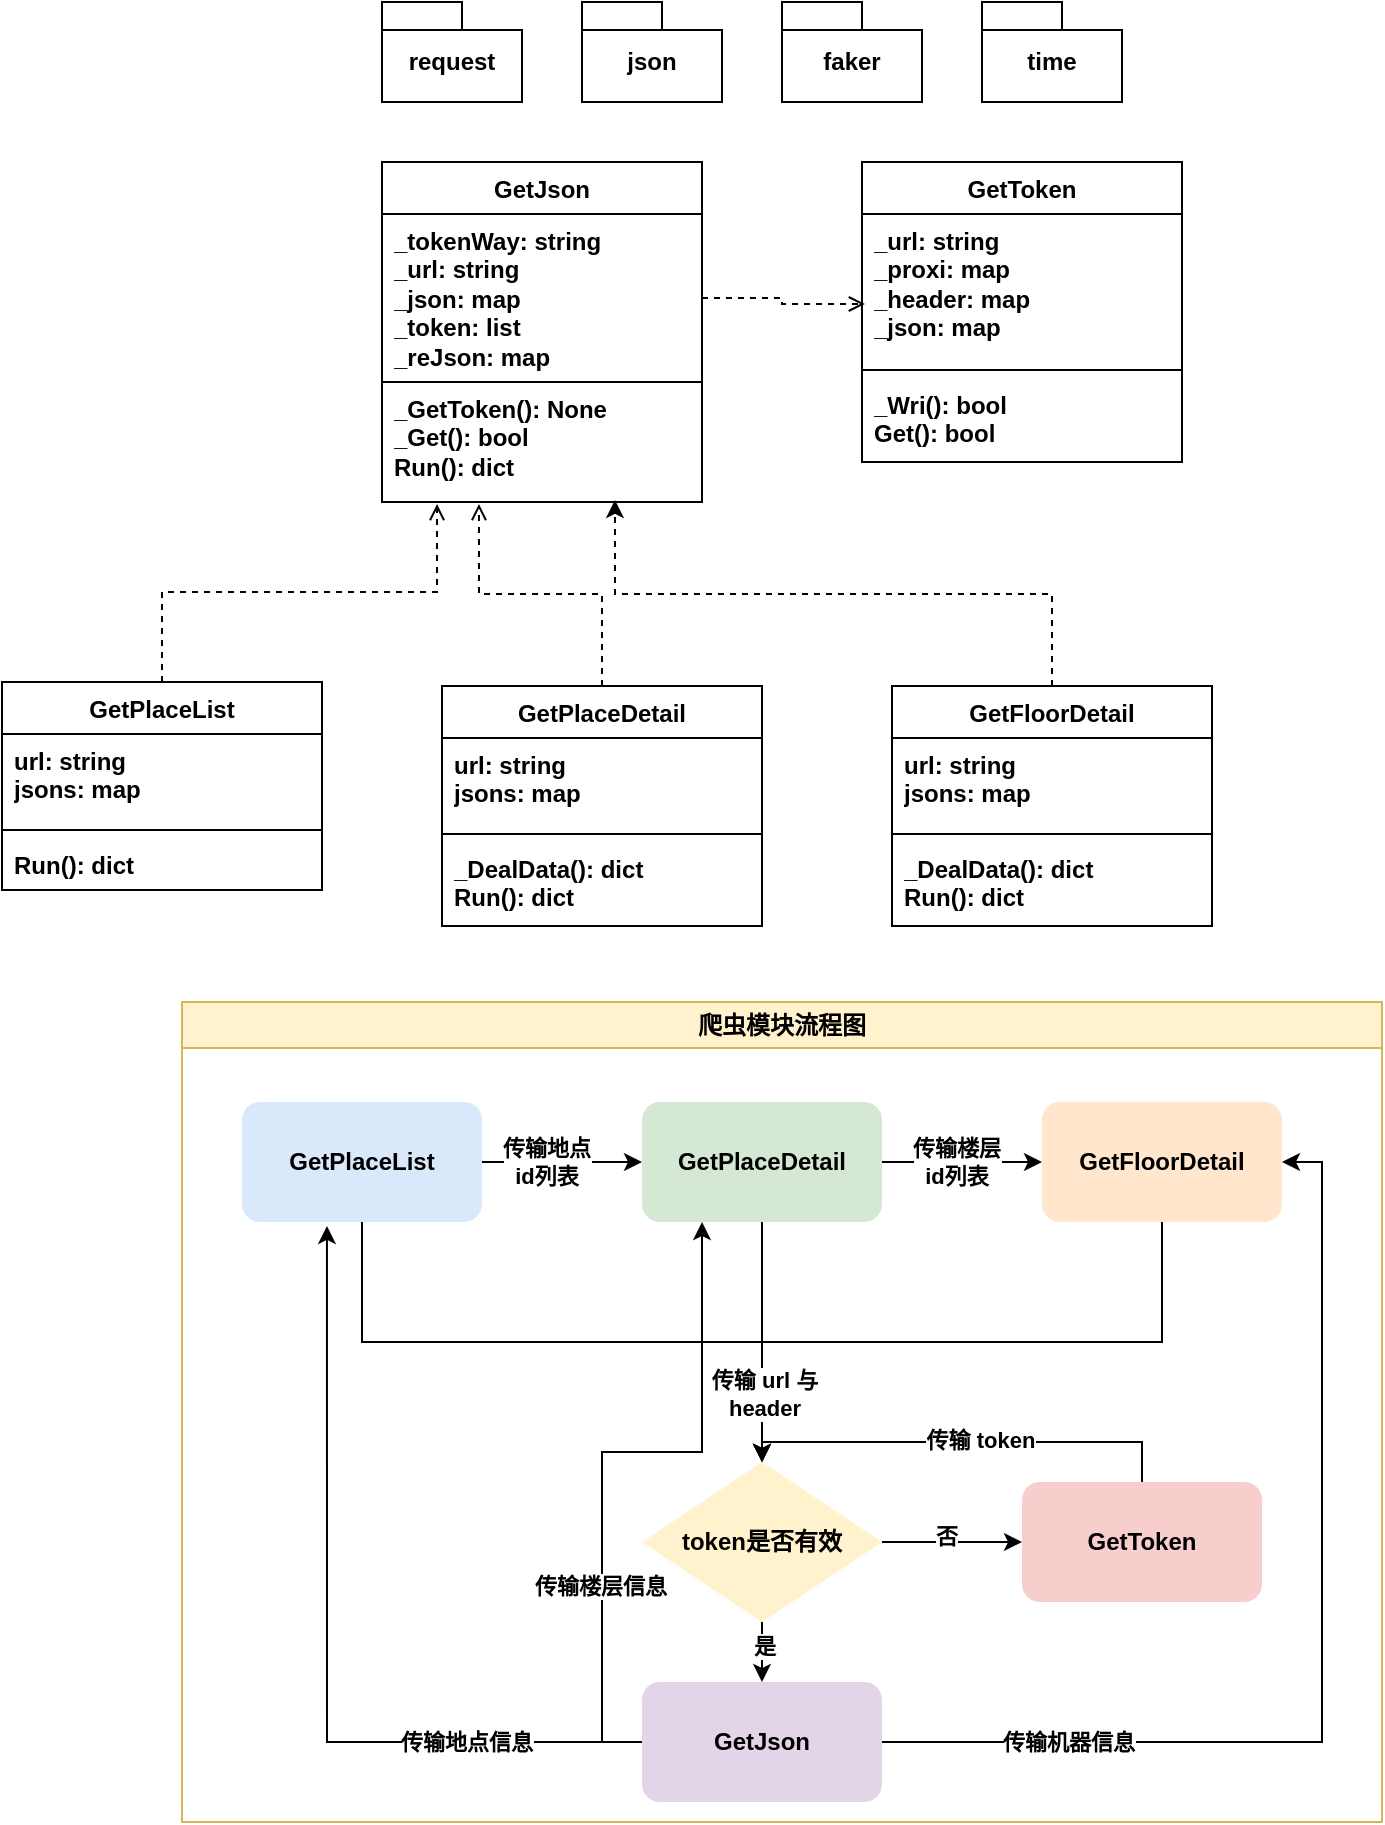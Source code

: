 <mxfile version="21.6.1" type="device">
  <diagram id="C5RBs43oDa-KdzZeNtuy" name="Page-1">
    <mxGraphModel dx="266" dy="757" grid="1" gridSize="10" guides="1" tooltips="1" connect="1" arrows="1" fold="1" page="1" pageScale="1" pageWidth="827" pageHeight="1169" math="0" shadow="0">
      <root>
        <mxCell id="WIyWlLk6GJQsqaUBKTNV-0" />
        <mxCell id="WIyWlLk6GJQsqaUBKTNV-1" parent="WIyWlLk6GJQsqaUBKTNV-0" />
        <mxCell id="aL73Mdj266lsGvpXiwKX-4" value="GetToken" style="swimlane;fontStyle=1;align=center;verticalAlign=top;childLayout=stackLayout;horizontal=1;startSize=26;horizontalStack=0;resizeParent=1;resizeParentMax=0;resizeLast=0;collapsible=1;marginBottom=0;whiteSpace=wrap;html=1;" vertex="1" parent="WIyWlLk6GJQsqaUBKTNV-1">
          <mxGeometry x="510" y="280" width="160" height="150" as="geometry" />
        </mxCell>
        <mxCell id="aL73Mdj266lsGvpXiwKX-5" value="_url: string&lt;br&gt;_proxi: map&lt;br&gt;_header: map&lt;br&gt;_json: map" style="text;strokeColor=none;fillColor=none;align=left;verticalAlign=top;spacingLeft=4;spacingRight=4;overflow=hidden;rotatable=0;points=[[0,0.5],[1,0.5]];portConstraint=eastwest;whiteSpace=wrap;html=1;fontStyle=1" vertex="1" parent="aL73Mdj266lsGvpXiwKX-4">
          <mxGeometry y="26" width="160" height="74" as="geometry" />
        </mxCell>
        <mxCell id="aL73Mdj266lsGvpXiwKX-6" value="" style="line;strokeWidth=1;fillColor=none;align=left;verticalAlign=middle;spacingTop=-1;spacingLeft=3;spacingRight=3;rotatable=0;labelPosition=right;points=[];portConstraint=eastwest;strokeColor=inherit;fontStyle=1" vertex="1" parent="aL73Mdj266lsGvpXiwKX-4">
          <mxGeometry y="100" width="160" height="8" as="geometry" />
        </mxCell>
        <mxCell id="aL73Mdj266lsGvpXiwKX-7" value="_Wri(): bool&lt;br&gt;Get(): bool" style="text;strokeColor=none;fillColor=none;align=left;verticalAlign=top;spacingLeft=4;spacingRight=4;overflow=hidden;rotatable=0;points=[[0,0.5],[1,0.5]];portConstraint=eastwest;whiteSpace=wrap;html=1;fontStyle=1" vertex="1" parent="aL73Mdj266lsGvpXiwKX-4">
          <mxGeometry y="108" width="160" height="42" as="geometry" />
        </mxCell>
        <mxCell id="aL73Mdj266lsGvpXiwKX-8" value="json" style="shape=folder;fontStyle=1;spacingTop=10;tabWidth=40;tabHeight=14;tabPosition=left;html=1;whiteSpace=wrap;" vertex="1" parent="WIyWlLk6GJQsqaUBKTNV-1">
          <mxGeometry x="370" y="200" width="70" height="50" as="geometry" />
        </mxCell>
        <mxCell id="aL73Mdj266lsGvpXiwKX-9" value="request" style="shape=folder;fontStyle=1;spacingTop=10;tabWidth=40;tabHeight=14;tabPosition=left;html=1;whiteSpace=wrap;" vertex="1" parent="WIyWlLk6GJQsqaUBKTNV-1">
          <mxGeometry x="270" y="200" width="70" height="50" as="geometry" />
        </mxCell>
        <mxCell id="aL73Mdj266lsGvpXiwKX-10" value="faker" style="shape=folder;fontStyle=1;spacingTop=10;tabWidth=40;tabHeight=14;tabPosition=left;html=1;whiteSpace=wrap;" vertex="1" parent="WIyWlLk6GJQsqaUBKTNV-1">
          <mxGeometry x="470" y="200" width="70" height="50" as="geometry" />
        </mxCell>
        <mxCell id="aL73Mdj266lsGvpXiwKX-11" value="time" style="shape=folder;fontStyle=1;spacingTop=10;tabWidth=40;tabHeight=14;tabPosition=left;html=1;whiteSpace=wrap;" vertex="1" parent="WIyWlLk6GJQsqaUBKTNV-1">
          <mxGeometry x="570" y="200" width="70" height="50" as="geometry" />
        </mxCell>
        <mxCell id="aL73Mdj266lsGvpXiwKX-12" value="GetJson" style="swimlane;fontStyle=1;align=center;verticalAlign=top;childLayout=stackLayout;horizontal=1;startSize=26;horizontalStack=0;resizeParent=1;resizeParentMax=0;resizeLast=0;collapsible=1;marginBottom=0;whiteSpace=wrap;html=1;" vertex="1" parent="WIyWlLk6GJQsqaUBKTNV-1">
          <mxGeometry x="270" y="280" width="160" height="110" as="geometry" />
        </mxCell>
        <mxCell id="aL73Mdj266lsGvpXiwKX-13" value="_tokenWay: string&lt;br&gt;_url: string&lt;br&gt;_json: map&lt;br&gt;_token: list&lt;br&gt;_reJson: map" style="text;strokeColor=none;fillColor=none;align=left;verticalAlign=top;spacingLeft=4;spacingRight=4;overflow=hidden;rotatable=0;points=[[0,0.5],[1,0.5]];portConstraint=eastwest;whiteSpace=wrap;html=1;fontStyle=1" vertex="1" parent="aL73Mdj266lsGvpXiwKX-12">
          <mxGeometry y="26" width="160" height="84" as="geometry" />
        </mxCell>
        <mxCell id="aL73Mdj266lsGvpXiwKX-19" value="_GetToken(): None&lt;br&gt;_Get(): bool&lt;br&gt;Run(): dict" style="text;strokeColor=default;fillColor=none;align=left;verticalAlign=top;spacingLeft=4;spacingRight=4;overflow=hidden;rotatable=0;points=[[0,0.5],[1,0.5]];portConstraint=eastwest;whiteSpace=wrap;html=1;fontStyle=1" vertex="1" parent="WIyWlLk6GJQsqaUBKTNV-1">
          <mxGeometry x="270" y="390" width="160" height="60" as="geometry" />
        </mxCell>
        <mxCell id="aL73Mdj266lsGvpXiwKX-23" style="edgeStyle=orthogonalEdgeStyle;rounded=0;orthogonalLoop=1;jettySize=auto;html=1;exitX=1;exitY=0.5;exitDx=0;exitDy=0;entryX=0.009;entryY=0.608;entryDx=0;entryDy=0;entryPerimeter=0;dashed=1;endArrow=open;endFill=0;" edge="1" parent="WIyWlLk6GJQsqaUBKTNV-1" source="aL73Mdj266lsGvpXiwKX-13" target="aL73Mdj266lsGvpXiwKX-5">
          <mxGeometry relative="1" as="geometry" />
        </mxCell>
        <mxCell id="aL73Mdj266lsGvpXiwKX-35" style="edgeStyle=orthogonalEdgeStyle;rounded=0;orthogonalLoop=1;jettySize=auto;html=1;exitX=0.5;exitY=0;exitDx=0;exitDy=0;entryX=0.172;entryY=1.017;entryDx=0;entryDy=0;entryPerimeter=0;dashed=1;endArrow=open;endFill=0;" edge="1" parent="WIyWlLk6GJQsqaUBKTNV-1" source="aL73Mdj266lsGvpXiwKX-24" target="aL73Mdj266lsGvpXiwKX-19">
          <mxGeometry relative="1" as="geometry" />
        </mxCell>
        <mxCell id="aL73Mdj266lsGvpXiwKX-24" value="GetPlaceList" style="swimlane;fontStyle=1;align=center;verticalAlign=top;childLayout=stackLayout;horizontal=1;startSize=26;horizontalStack=0;resizeParent=1;resizeParentMax=0;resizeLast=0;collapsible=1;marginBottom=0;whiteSpace=wrap;html=1;" vertex="1" parent="WIyWlLk6GJQsqaUBKTNV-1">
          <mxGeometry x="80" y="540" width="160" height="104" as="geometry" />
        </mxCell>
        <mxCell id="aL73Mdj266lsGvpXiwKX-25" value="url: string&lt;br&gt;jsons: map" style="text;strokeColor=none;fillColor=none;align=left;verticalAlign=top;spacingLeft=4;spacingRight=4;overflow=hidden;rotatable=0;points=[[0,0.5],[1,0.5]];portConstraint=eastwest;whiteSpace=wrap;html=1;fontStyle=1" vertex="1" parent="aL73Mdj266lsGvpXiwKX-24">
          <mxGeometry y="26" width="160" height="44" as="geometry" />
        </mxCell>
        <mxCell id="aL73Mdj266lsGvpXiwKX-26" value="" style="line;strokeWidth=1;fillColor=none;align=left;verticalAlign=middle;spacingTop=-1;spacingLeft=3;spacingRight=3;rotatable=0;labelPosition=right;points=[];portConstraint=eastwest;strokeColor=inherit;fontStyle=1" vertex="1" parent="aL73Mdj266lsGvpXiwKX-24">
          <mxGeometry y="70" width="160" height="8" as="geometry" />
        </mxCell>
        <mxCell id="aL73Mdj266lsGvpXiwKX-27" value="Run(): dict" style="text;strokeColor=none;fillColor=none;align=left;verticalAlign=top;spacingLeft=4;spacingRight=4;overflow=hidden;rotatable=0;points=[[0,0.5],[1,0.5]];portConstraint=eastwest;whiteSpace=wrap;html=1;fontStyle=1" vertex="1" parent="aL73Mdj266lsGvpXiwKX-24">
          <mxGeometry y="78" width="160" height="26" as="geometry" />
        </mxCell>
        <mxCell id="aL73Mdj266lsGvpXiwKX-36" style="edgeStyle=orthogonalEdgeStyle;rounded=0;orthogonalLoop=1;jettySize=auto;html=1;exitX=0.5;exitY=0;exitDx=0;exitDy=0;entryX=0.303;entryY=1.017;entryDx=0;entryDy=0;entryPerimeter=0;endArrow=open;endFill=0;dashed=1;" edge="1" parent="WIyWlLk6GJQsqaUBKTNV-1" source="aL73Mdj266lsGvpXiwKX-29" target="aL73Mdj266lsGvpXiwKX-19">
          <mxGeometry relative="1" as="geometry">
            <Array as="points">
              <mxPoint x="380" y="496" />
              <mxPoint x="318" y="496" />
            </Array>
          </mxGeometry>
        </mxCell>
        <mxCell id="aL73Mdj266lsGvpXiwKX-29" value="GetPlaceDetail" style="swimlane;fontStyle=1;align=center;verticalAlign=top;childLayout=stackLayout;horizontal=1;startSize=26;horizontalStack=0;resizeParent=1;resizeParentMax=0;resizeLast=0;collapsible=1;marginBottom=0;whiteSpace=wrap;html=1;" vertex="1" parent="WIyWlLk6GJQsqaUBKTNV-1">
          <mxGeometry x="300" y="542" width="160" height="120" as="geometry" />
        </mxCell>
        <mxCell id="aL73Mdj266lsGvpXiwKX-30" value="url: string&lt;br&gt;jsons: map" style="text;strokeColor=none;fillColor=none;align=left;verticalAlign=top;spacingLeft=4;spacingRight=4;overflow=hidden;rotatable=0;points=[[0,0.5],[1,0.5]];portConstraint=eastwest;whiteSpace=wrap;html=1;fontStyle=1" vertex="1" parent="aL73Mdj266lsGvpXiwKX-29">
          <mxGeometry y="26" width="160" height="44" as="geometry" />
        </mxCell>
        <mxCell id="aL73Mdj266lsGvpXiwKX-31" value="" style="line;strokeWidth=1;fillColor=none;align=left;verticalAlign=middle;spacingTop=-1;spacingLeft=3;spacingRight=3;rotatable=0;labelPosition=right;points=[];portConstraint=eastwest;strokeColor=inherit;fontStyle=1" vertex="1" parent="aL73Mdj266lsGvpXiwKX-29">
          <mxGeometry y="70" width="160" height="8" as="geometry" />
        </mxCell>
        <mxCell id="aL73Mdj266lsGvpXiwKX-32" value="_DealData(): dict&lt;br&gt;Run(): dict" style="text;strokeColor=none;fillColor=none;align=left;verticalAlign=top;spacingLeft=4;spacingRight=4;overflow=hidden;rotatable=0;points=[[0,0.5],[1,0.5]];portConstraint=eastwest;whiteSpace=wrap;html=1;fontStyle=1" vertex="1" parent="aL73Mdj266lsGvpXiwKX-29">
          <mxGeometry y="78" width="160" height="42" as="geometry" />
        </mxCell>
        <mxCell id="aL73Mdj266lsGvpXiwKX-42" style="edgeStyle=orthogonalEdgeStyle;rounded=0;orthogonalLoop=1;jettySize=auto;html=1;exitX=0.5;exitY=0;exitDx=0;exitDy=0;entryX=0.728;entryY=0.983;entryDx=0;entryDy=0;entryPerimeter=0;dashed=1;" edge="1" parent="WIyWlLk6GJQsqaUBKTNV-1" source="aL73Mdj266lsGvpXiwKX-37" target="aL73Mdj266lsGvpXiwKX-19">
          <mxGeometry relative="1" as="geometry" />
        </mxCell>
        <mxCell id="aL73Mdj266lsGvpXiwKX-37" value="GetFloorDetail" style="swimlane;fontStyle=1;align=center;verticalAlign=top;childLayout=stackLayout;horizontal=1;startSize=26;horizontalStack=0;resizeParent=1;resizeParentMax=0;resizeLast=0;collapsible=1;marginBottom=0;whiteSpace=wrap;html=1;" vertex="1" parent="WIyWlLk6GJQsqaUBKTNV-1">
          <mxGeometry x="525" y="542" width="160" height="120" as="geometry" />
        </mxCell>
        <mxCell id="aL73Mdj266lsGvpXiwKX-38" value="url: string&lt;br&gt;jsons: map" style="text;strokeColor=none;fillColor=none;align=left;verticalAlign=top;spacingLeft=4;spacingRight=4;overflow=hidden;rotatable=0;points=[[0,0.5],[1,0.5]];portConstraint=eastwest;whiteSpace=wrap;html=1;fontStyle=1" vertex="1" parent="aL73Mdj266lsGvpXiwKX-37">
          <mxGeometry y="26" width="160" height="44" as="geometry" />
        </mxCell>
        <mxCell id="aL73Mdj266lsGvpXiwKX-39" value="" style="line;strokeWidth=1;fillColor=none;align=left;verticalAlign=middle;spacingTop=-1;spacingLeft=3;spacingRight=3;rotatable=0;labelPosition=right;points=[];portConstraint=eastwest;strokeColor=inherit;fontStyle=1" vertex="1" parent="aL73Mdj266lsGvpXiwKX-37">
          <mxGeometry y="70" width="160" height="8" as="geometry" />
        </mxCell>
        <mxCell id="aL73Mdj266lsGvpXiwKX-40" value="_DealData(): dict&lt;br&gt;Run(): dict" style="text;strokeColor=none;fillColor=none;align=left;verticalAlign=top;spacingLeft=4;spacingRight=4;overflow=hidden;rotatable=0;points=[[0,0.5],[1,0.5]];portConstraint=eastwest;whiteSpace=wrap;html=1;fontStyle=1" vertex="1" parent="aL73Mdj266lsGvpXiwKX-37">
          <mxGeometry y="78" width="160" height="42" as="geometry" />
        </mxCell>
        <mxCell id="aL73Mdj266lsGvpXiwKX-43" value="爬虫模块流程图" style="swimlane;whiteSpace=wrap;html=1;fillColor=#fff2cc;strokeColor=#d6b656;fontStyle=1" vertex="1" parent="WIyWlLk6GJQsqaUBKTNV-1">
          <mxGeometry x="170" y="700" width="600" height="410" as="geometry">
            <mxRectangle x="450" y="790" width="140" height="30" as="alternateBounds" />
          </mxGeometry>
        </mxCell>
        <mxCell id="aL73Mdj266lsGvpXiwKX-50" style="edgeStyle=orthogonalEdgeStyle;rounded=0;orthogonalLoop=1;jettySize=auto;html=1;exitX=1;exitY=0.5;exitDx=0;exitDy=0;entryX=0;entryY=0.5;entryDx=0;entryDy=0;fontStyle=1" edge="1" parent="aL73Mdj266lsGvpXiwKX-43" source="aL73Mdj266lsGvpXiwKX-44" target="aL73Mdj266lsGvpXiwKX-45">
          <mxGeometry relative="1" as="geometry" />
        </mxCell>
        <mxCell id="aL73Mdj266lsGvpXiwKX-56" value="传输地点&lt;br&gt;id列表" style="edgeLabel;html=1;align=center;verticalAlign=middle;resizable=0;points=[];fontStyle=1" vertex="1" connectable="0" parent="aL73Mdj266lsGvpXiwKX-50">
          <mxGeometry x="-0.2" relative="1" as="geometry">
            <mxPoint as="offset" />
          </mxGeometry>
        </mxCell>
        <mxCell id="aL73Mdj266lsGvpXiwKX-52" style="edgeStyle=orthogonalEdgeStyle;rounded=0;orthogonalLoop=1;jettySize=auto;html=1;exitX=0.5;exitY=1;exitDx=0;exitDy=0;entryX=0.5;entryY=0;entryDx=0;entryDy=0;fontStyle=1" edge="1" parent="aL73Mdj266lsGvpXiwKX-43" source="aL73Mdj266lsGvpXiwKX-44" target="aL73Mdj266lsGvpXiwKX-49">
          <mxGeometry relative="1" as="geometry" />
        </mxCell>
        <mxCell id="aL73Mdj266lsGvpXiwKX-44" value="GetPlaceList" style="rounded=1;whiteSpace=wrap;html=1;fillColor=#dae8fc;strokeColor=none;fontStyle=1" vertex="1" parent="aL73Mdj266lsGvpXiwKX-43">
          <mxGeometry x="30" y="50" width="120" height="60" as="geometry" />
        </mxCell>
        <mxCell id="aL73Mdj266lsGvpXiwKX-53" style="edgeStyle=orthogonalEdgeStyle;rounded=0;orthogonalLoop=1;jettySize=auto;html=1;exitX=0.5;exitY=1;exitDx=0;exitDy=0;entryX=0.5;entryY=0;entryDx=0;entryDy=0;fontStyle=1" edge="1" parent="aL73Mdj266lsGvpXiwKX-43" source="aL73Mdj266lsGvpXiwKX-45" target="aL73Mdj266lsGvpXiwKX-49">
          <mxGeometry relative="1" as="geometry" />
        </mxCell>
        <mxCell id="aL73Mdj266lsGvpXiwKX-63" style="edgeStyle=orthogonalEdgeStyle;rounded=0;orthogonalLoop=1;jettySize=auto;html=1;exitX=1;exitY=0.5;exitDx=0;exitDy=0;entryX=0;entryY=0.5;entryDx=0;entryDy=0;fontStyle=1" edge="1" parent="aL73Mdj266lsGvpXiwKX-43" source="aL73Mdj266lsGvpXiwKX-45" target="aL73Mdj266lsGvpXiwKX-46">
          <mxGeometry relative="1" as="geometry" />
        </mxCell>
        <mxCell id="aL73Mdj266lsGvpXiwKX-64" value="传输楼层&lt;br&gt;id列表" style="edgeLabel;html=1;align=center;verticalAlign=middle;resizable=0;points=[];fontStyle=1" vertex="1" connectable="0" parent="aL73Mdj266lsGvpXiwKX-63">
          <mxGeometry x="-0.075" relative="1" as="geometry">
            <mxPoint as="offset" />
          </mxGeometry>
        </mxCell>
        <mxCell id="aL73Mdj266lsGvpXiwKX-45" value="GetPlaceDetail" style="rounded=1;whiteSpace=wrap;html=1;fontStyle=1;fillColor=#d5e8d4;strokeColor=none;" vertex="1" parent="aL73Mdj266lsGvpXiwKX-43">
          <mxGeometry x="230" y="50" width="120" height="60" as="geometry" />
        </mxCell>
        <mxCell id="aL73Mdj266lsGvpXiwKX-55" style="edgeStyle=orthogonalEdgeStyle;rounded=0;orthogonalLoop=1;jettySize=auto;html=1;exitX=0.5;exitY=1;exitDx=0;exitDy=0;entryX=0.5;entryY=0;entryDx=0;entryDy=0;fontStyle=1" edge="1" parent="aL73Mdj266lsGvpXiwKX-43" source="aL73Mdj266lsGvpXiwKX-46" target="aL73Mdj266lsGvpXiwKX-49">
          <mxGeometry relative="1" as="geometry" />
        </mxCell>
        <mxCell id="aL73Mdj266lsGvpXiwKX-66" value="传输 url 与&lt;br&gt;header" style="edgeLabel;html=1;align=center;verticalAlign=middle;resizable=0;points=[];fontStyle=1" vertex="1" connectable="0" parent="aL73Mdj266lsGvpXiwKX-55">
          <mxGeometry x="0.787" y="1" relative="1" as="geometry">
            <mxPoint as="offset" />
          </mxGeometry>
        </mxCell>
        <mxCell id="aL73Mdj266lsGvpXiwKX-46" value="GetFloorDetail" style="rounded=1;whiteSpace=wrap;html=1;fontStyle=1;fillColor=#ffe6cc;strokeColor=none;" vertex="1" parent="aL73Mdj266lsGvpXiwKX-43">
          <mxGeometry x="430" y="50" width="120" height="60" as="geometry" />
        </mxCell>
        <mxCell id="aL73Mdj266lsGvpXiwKX-69" style="edgeStyle=orthogonalEdgeStyle;rounded=0;orthogonalLoop=1;jettySize=auto;html=1;exitX=0.5;exitY=0;exitDx=0;exitDy=0;entryX=0.5;entryY=0;entryDx=0;entryDy=0;fontStyle=1" edge="1" parent="aL73Mdj266lsGvpXiwKX-43" source="aL73Mdj266lsGvpXiwKX-48" target="aL73Mdj266lsGvpXiwKX-49">
          <mxGeometry relative="1" as="geometry" />
        </mxCell>
        <mxCell id="aL73Mdj266lsGvpXiwKX-70" value="传输 token" style="edgeLabel;html=1;align=center;verticalAlign=middle;resizable=0;points=[];fontStyle=1" vertex="1" connectable="0" parent="aL73Mdj266lsGvpXiwKX-69">
          <mxGeometry x="-0.082" y="-1" relative="1" as="geometry">
            <mxPoint as="offset" />
          </mxGeometry>
        </mxCell>
        <mxCell id="aL73Mdj266lsGvpXiwKX-48" value="GetToken" style="rounded=1;whiteSpace=wrap;html=1;fontStyle=1;fillColor=#f8cecc;strokeColor=none;" vertex="1" parent="aL73Mdj266lsGvpXiwKX-43">
          <mxGeometry x="420" y="240" width="120" height="60" as="geometry" />
        </mxCell>
        <mxCell id="aL73Mdj266lsGvpXiwKX-67" style="edgeStyle=orthogonalEdgeStyle;rounded=0;orthogonalLoop=1;jettySize=auto;html=1;exitX=1;exitY=0.5;exitDx=0;exitDy=0;entryX=0;entryY=0.5;entryDx=0;entryDy=0;fontStyle=1" edge="1" parent="aL73Mdj266lsGvpXiwKX-43" source="aL73Mdj266lsGvpXiwKX-49" target="aL73Mdj266lsGvpXiwKX-48">
          <mxGeometry relative="1" as="geometry" />
        </mxCell>
        <mxCell id="aL73Mdj266lsGvpXiwKX-68" value="否" style="edgeLabel;html=1;align=center;verticalAlign=middle;resizable=0;points=[];fontStyle=1" vertex="1" connectable="0" parent="aL73Mdj266lsGvpXiwKX-67">
          <mxGeometry x="-0.086" y="3" relative="1" as="geometry">
            <mxPoint as="offset" />
          </mxGeometry>
        </mxCell>
        <mxCell id="aL73Mdj266lsGvpXiwKX-73" style="edgeStyle=orthogonalEdgeStyle;rounded=0;orthogonalLoop=1;jettySize=auto;html=1;exitX=0.5;exitY=1;exitDx=0;exitDy=0;entryX=0.5;entryY=0;entryDx=0;entryDy=0;fontStyle=1" edge="1" parent="aL73Mdj266lsGvpXiwKX-43" source="aL73Mdj266lsGvpXiwKX-49" target="aL73Mdj266lsGvpXiwKX-72">
          <mxGeometry relative="1" as="geometry" />
        </mxCell>
        <mxCell id="aL73Mdj266lsGvpXiwKX-74" value="是" style="edgeLabel;html=1;align=center;verticalAlign=middle;resizable=0;points=[];fontStyle=1" vertex="1" connectable="0" parent="aL73Mdj266lsGvpXiwKX-73">
          <mxGeometry x="-0.2" y="1" relative="1" as="geometry">
            <mxPoint as="offset" />
          </mxGeometry>
        </mxCell>
        <mxCell id="aL73Mdj266lsGvpXiwKX-49" value="token是否有效" style="rhombus;whiteSpace=wrap;html=1;fontStyle=1;fillColor=#fff2cc;strokeColor=none;" vertex="1" parent="aL73Mdj266lsGvpXiwKX-43">
          <mxGeometry x="230" y="230" width="120" height="80" as="geometry" />
        </mxCell>
        <mxCell id="aL73Mdj266lsGvpXiwKX-75" style="edgeStyle=orthogonalEdgeStyle;rounded=0;orthogonalLoop=1;jettySize=auto;html=1;exitX=0;exitY=0.5;exitDx=0;exitDy=0;entryX=0.354;entryY=1.033;entryDx=0;entryDy=0;entryPerimeter=0;fontStyle=1" edge="1" parent="aL73Mdj266lsGvpXiwKX-43" source="aL73Mdj266lsGvpXiwKX-72" target="aL73Mdj266lsGvpXiwKX-44">
          <mxGeometry relative="1" as="geometry" />
        </mxCell>
        <mxCell id="aL73Mdj266lsGvpXiwKX-80" value="传输地点信息" style="edgeLabel;html=1;align=center;verticalAlign=middle;resizable=0;points=[];fontStyle=1" vertex="1" connectable="0" parent="aL73Mdj266lsGvpXiwKX-75">
          <mxGeometry x="-0.576" relative="1" as="geometry">
            <mxPoint as="offset" />
          </mxGeometry>
        </mxCell>
        <mxCell id="aL73Mdj266lsGvpXiwKX-76" style="edgeStyle=orthogonalEdgeStyle;rounded=0;orthogonalLoop=1;jettySize=auto;html=1;exitX=0;exitY=0.5;exitDx=0;exitDy=0;entryX=0.25;entryY=1;entryDx=0;entryDy=0;fontStyle=1" edge="1" parent="aL73Mdj266lsGvpXiwKX-43" source="aL73Mdj266lsGvpXiwKX-72" target="aL73Mdj266lsGvpXiwKX-45">
          <mxGeometry relative="1" as="geometry" />
        </mxCell>
        <mxCell id="aL73Mdj266lsGvpXiwKX-79" value="传输楼层信息" style="edgeLabel;html=1;align=center;verticalAlign=middle;resizable=0;points=[];fontStyle=1" vertex="1" connectable="0" parent="aL73Mdj266lsGvpXiwKX-76">
          <mxGeometry x="-0.406" y="1" relative="1" as="geometry">
            <mxPoint as="offset" />
          </mxGeometry>
        </mxCell>
        <mxCell id="aL73Mdj266lsGvpXiwKX-77" style="edgeStyle=orthogonalEdgeStyle;rounded=0;orthogonalLoop=1;jettySize=auto;html=1;exitX=1;exitY=0.5;exitDx=0;exitDy=0;entryX=1;entryY=0.5;entryDx=0;entryDy=0;fontStyle=1" edge="1" parent="aL73Mdj266lsGvpXiwKX-43" source="aL73Mdj266lsGvpXiwKX-72" target="aL73Mdj266lsGvpXiwKX-46">
          <mxGeometry relative="1" as="geometry" />
        </mxCell>
        <mxCell id="aL73Mdj266lsGvpXiwKX-78" value="传输机器信息" style="edgeLabel;html=1;align=center;verticalAlign=middle;resizable=0;points=[];fontStyle=1" vertex="1" connectable="0" parent="aL73Mdj266lsGvpXiwKX-77">
          <mxGeometry x="-0.649" relative="1" as="geometry">
            <mxPoint as="offset" />
          </mxGeometry>
        </mxCell>
        <mxCell id="aL73Mdj266lsGvpXiwKX-72" value="GetJson" style="rounded=1;whiteSpace=wrap;html=1;fontStyle=1;fillColor=#e1d5e7;strokeColor=none;" vertex="1" parent="aL73Mdj266lsGvpXiwKX-43">
          <mxGeometry x="230" y="340" width="120" height="60" as="geometry" />
        </mxCell>
      </root>
    </mxGraphModel>
  </diagram>
</mxfile>
